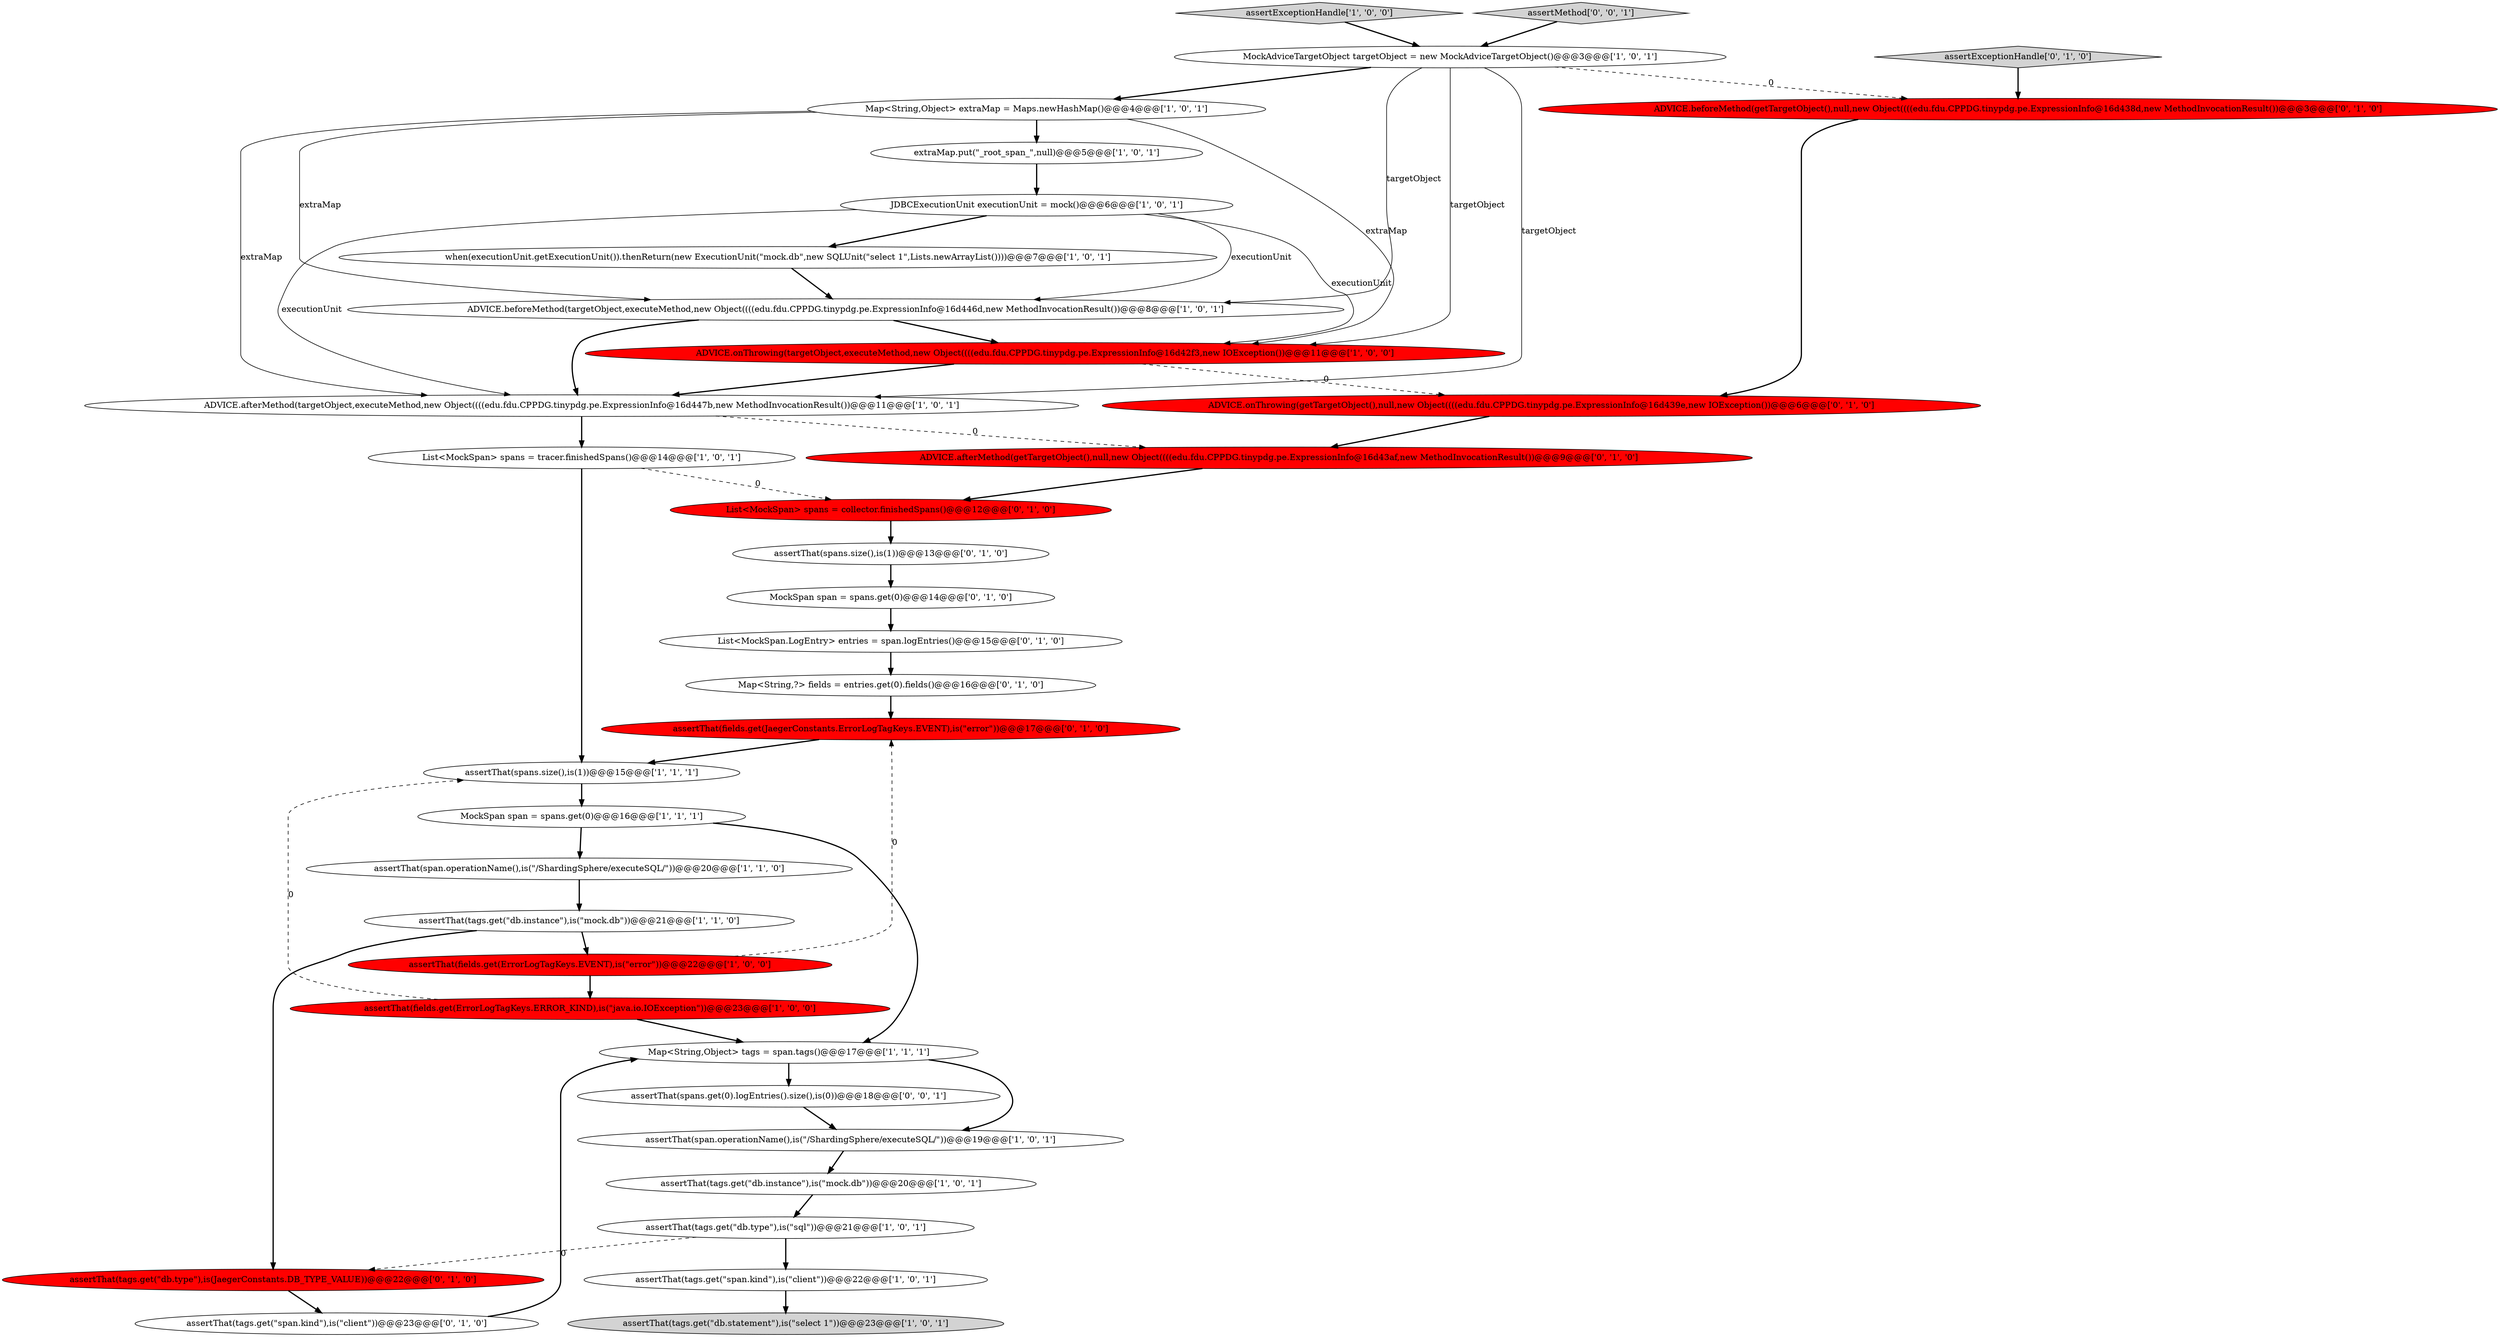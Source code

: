 digraph {
9 [style = filled, label = "ADVICE.afterMethod(targetObject,executeMethod,new Object((((edu.fdu.CPPDG.tinypdg.pe.ExpressionInfo@16d447b,new MethodInvocationResult())@@@11@@@['1', '0', '1']", fillcolor = white, shape = ellipse image = "AAA0AAABBB1BBB"];
6 [style = filled, label = "assertExceptionHandle['1', '0', '0']", fillcolor = lightgray, shape = diamond image = "AAA0AAABBB1BBB"];
7 [style = filled, label = "JDBCExecutionUnit executionUnit = mock()@@@6@@@['1', '0', '1']", fillcolor = white, shape = ellipse image = "AAA0AAABBB1BBB"];
10 [style = filled, label = "MockSpan span = spans.get(0)@@@16@@@['1', '1', '1']", fillcolor = white, shape = ellipse image = "AAA0AAABBB1BBB"];
32 [style = filled, label = "List<MockSpan.LogEntry> entries = span.logEntries()@@@15@@@['0', '1', '0']", fillcolor = white, shape = ellipse image = "AAA0AAABBB2BBB"];
24 [style = filled, label = "ADVICE.beforeMethod(getTargetObject(),null,new Object((((edu.fdu.CPPDG.tinypdg.pe.ExpressionInfo@16d438d,new MethodInvocationResult())@@@3@@@['0', '1', '0']", fillcolor = red, shape = ellipse image = "AAA1AAABBB2BBB"];
34 [style = filled, label = "assertMethod['0', '0', '1']", fillcolor = lightgray, shape = diamond image = "AAA0AAABBB3BBB"];
21 [style = filled, label = "assertThat(spans.size(),is(1))@@@15@@@['1', '1', '1']", fillcolor = white, shape = ellipse image = "AAA0AAABBB1BBB"];
3 [style = filled, label = "extraMap.put(\"_root_span_\",null)@@@5@@@['1', '0', '1']", fillcolor = white, shape = ellipse image = "AAA0AAABBB1BBB"];
28 [style = filled, label = "Map<String,?> fields = entries.get(0).fields()@@@16@@@['0', '1', '0']", fillcolor = white, shape = ellipse image = "AAA0AAABBB2BBB"];
16 [style = filled, label = "assertThat(fields.get(ErrorLogTagKeys.ERROR_KIND),is(\"java.io.IOException\"))@@@23@@@['1', '0', '0']", fillcolor = red, shape = ellipse image = "AAA1AAABBB1BBB"];
18 [style = filled, label = "assertThat(tags.get(\"db.statement\"),is(\"select 1\"))@@@23@@@['1', '0', '1']", fillcolor = lightgray, shape = ellipse image = "AAA0AAABBB1BBB"];
12 [style = filled, label = "MockAdviceTargetObject targetObject = new MockAdviceTargetObject()@@@3@@@['1', '0', '1']", fillcolor = white, shape = ellipse image = "AAA0AAABBB1BBB"];
23 [style = filled, label = "List<MockSpan> spans = collector.finishedSpans()@@@12@@@['0', '1', '0']", fillcolor = red, shape = ellipse image = "AAA1AAABBB2BBB"];
14 [style = filled, label = "assertThat(tags.get(\"span.kind\"),is(\"client\"))@@@22@@@['1', '0', '1']", fillcolor = white, shape = ellipse image = "AAA0AAABBB1BBB"];
1 [style = filled, label = "assertThat(fields.get(ErrorLogTagKeys.EVENT),is(\"error\"))@@@22@@@['1', '0', '0']", fillcolor = red, shape = ellipse image = "AAA1AAABBB1BBB"];
22 [style = filled, label = "assertThat(fields.get(JaegerConstants.ErrorLogTagKeys.EVENT),is(\"error\"))@@@17@@@['0', '1', '0']", fillcolor = red, shape = ellipse image = "AAA1AAABBB2BBB"];
4 [style = filled, label = "Map<String,Object> tags = span.tags()@@@17@@@['1', '1', '1']", fillcolor = white, shape = ellipse image = "AAA0AAABBB1BBB"];
17 [style = filled, label = "assertThat(span.operationName(),is(\"/ShardingSphere/executeSQL/\"))@@@20@@@['1', '1', '0']", fillcolor = white, shape = ellipse image = "AAA0AAABBB1BBB"];
2 [style = filled, label = "assertThat(span.operationName(),is(\"/ShardingSphere/executeSQL/\"))@@@19@@@['1', '0', '1']", fillcolor = white, shape = ellipse image = "AAA0AAABBB1BBB"];
20 [style = filled, label = "assertThat(tags.get(\"db.instance\"),is(\"mock.db\"))@@@21@@@['1', '1', '0']", fillcolor = white, shape = ellipse image = "AAA0AAABBB1BBB"];
27 [style = filled, label = "assertExceptionHandle['0', '1', '0']", fillcolor = lightgray, shape = diamond image = "AAA0AAABBB2BBB"];
19 [style = filled, label = "assertThat(tags.get(\"db.instance\"),is(\"mock.db\"))@@@20@@@['1', '0', '1']", fillcolor = white, shape = ellipse image = "AAA0AAABBB1BBB"];
11 [style = filled, label = "when(executionUnit.getExecutionUnit()).thenReturn(new ExecutionUnit(\"mock.db\",new SQLUnit(\"select 1\",Lists.newArrayList())))@@@7@@@['1', '0', '1']", fillcolor = white, shape = ellipse image = "AAA0AAABBB1BBB"];
31 [style = filled, label = "assertThat(spans.size(),is(1))@@@13@@@['0', '1', '0']", fillcolor = white, shape = ellipse image = "AAA0AAABBB2BBB"];
29 [style = filled, label = "MockSpan span = spans.get(0)@@@14@@@['0', '1', '0']", fillcolor = white, shape = ellipse image = "AAA0AAABBB2BBB"];
0 [style = filled, label = "Map<String,Object> extraMap = Maps.newHashMap()@@@4@@@['1', '0', '1']", fillcolor = white, shape = ellipse image = "AAA0AAABBB1BBB"];
5 [style = filled, label = "assertThat(tags.get(\"db.type\"),is(\"sql\"))@@@21@@@['1', '0', '1']", fillcolor = white, shape = ellipse image = "AAA0AAABBB1BBB"];
30 [style = filled, label = "assertThat(tags.get(\"span.kind\"),is(\"client\"))@@@23@@@['0', '1', '0']", fillcolor = white, shape = ellipse image = "AAA0AAABBB2BBB"];
33 [style = filled, label = "ADVICE.onThrowing(getTargetObject(),null,new Object((((edu.fdu.CPPDG.tinypdg.pe.ExpressionInfo@16d439e,new IOException())@@@6@@@['0', '1', '0']", fillcolor = red, shape = ellipse image = "AAA1AAABBB2BBB"];
35 [style = filled, label = "assertThat(spans.get(0).logEntries().size(),is(0))@@@18@@@['0', '0', '1']", fillcolor = white, shape = ellipse image = "AAA0AAABBB3BBB"];
25 [style = filled, label = "ADVICE.afterMethod(getTargetObject(),null,new Object((((edu.fdu.CPPDG.tinypdg.pe.ExpressionInfo@16d43af,new MethodInvocationResult())@@@9@@@['0', '1', '0']", fillcolor = red, shape = ellipse image = "AAA1AAABBB2BBB"];
8 [style = filled, label = "ADVICE.onThrowing(targetObject,executeMethod,new Object((((edu.fdu.CPPDG.tinypdg.pe.ExpressionInfo@16d42f3,new IOException())@@@11@@@['1', '0', '0']", fillcolor = red, shape = ellipse image = "AAA1AAABBB1BBB"];
13 [style = filled, label = "ADVICE.beforeMethod(targetObject,executeMethod,new Object((((edu.fdu.CPPDG.tinypdg.pe.ExpressionInfo@16d446d,new MethodInvocationResult())@@@8@@@['1', '0', '1']", fillcolor = white, shape = ellipse image = "AAA0AAABBB1BBB"];
15 [style = filled, label = "List<MockSpan> spans = tracer.finishedSpans()@@@14@@@['1', '0', '1']", fillcolor = white, shape = ellipse image = "AAA0AAABBB1BBB"];
26 [style = filled, label = "assertThat(tags.get(\"db.type\"),is(JaegerConstants.DB_TYPE_VALUE))@@@22@@@['0', '1', '0']", fillcolor = red, shape = ellipse image = "AAA1AAABBB2BBB"];
0->3 [style = bold, label=""];
23->31 [style = bold, label=""];
0->13 [style = solid, label="extraMap"];
21->10 [style = bold, label=""];
4->35 [style = bold, label=""];
7->11 [style = bold, label=""];
2->19 [style = bold, label=""];
15->23 [style = dashed, label="0"];
0->8 [style = solid, label="extraMap"];
5->26 [style = dashed, label="0"];
15->21 [style = bold, label=""];
25->23 [style = bold, label=""];
20->26 [style = bold, label=""];
8->33 [style = dashed, label="0"];
7->9 [style = solid, label="executionUnit"];
35->2 [style = bold, label=""];
22->21 [style = bold, label=""];
31->29 [style = bold, label=""];
10->17 [style = bold, label=""];
4->2 [style = bold, label=""];
20->1 [style = bold, label=""];
5->14 [style = bold, label=""];
0->9 [style = solid, label="extraMap"];
34->12 [style = bold, label=""];
12->0 [style = bold, label=""];
16->21 [style = dashed, label="0"];
1->22 [style = dashed, label="0"];
12->8 [style = solid, label="targetObject"];
26->30 [style = bold, label=""];
12->13 [style = solid, label="targetObject"];
19->5 [style = bold, label=""];
24->33 [style = bold, label=""];
12->9 [style = solid, label="targetObject"];
3->7 [style = bold, label=""];
33->25 [style = bold, label=""];
1->16 [style = bold, label=""];
9->15 [style = bold, label=""];
30->4 [style = bold, label=""];
29->32 [style = bold, label=""];
7->13 [style = solid, label="executionUnit"];
7->8 [style = solid, label="executionUnit"];
11->13 [style = bold, label=""];
12->24 [style = dashed, label="0"];
9->25 [style = dashed, label="0"];
8->9 [style = bold, label=""];
10->4 [style = bold, label=""];
14->18 [style = bold, label=""];
27->24 [style = bold, label=""];
13->9 [style = bold, label=""];
13->8 [style = bold, label=""];
16->4 [style = bold, label=""];
32->28 [style = bold, label=""];
28->22 [style = bold, label=""];
17->20 [style = bold, label=""];
6->12 [style = bold, label=""];
}
